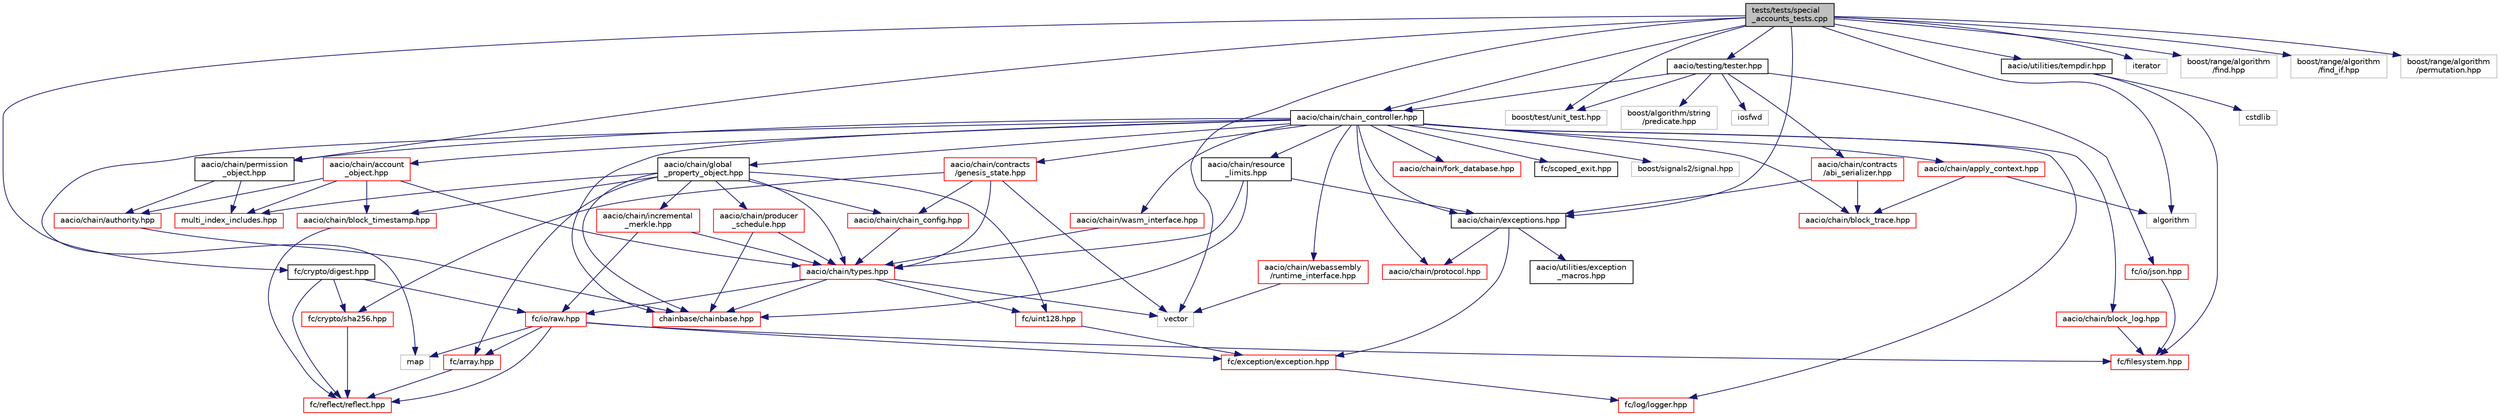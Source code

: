 digraph "tests/tests/special_accounts_tests.cpp"
{
  edge [fontname="Helvetica",fontsize="10",labelfontname="Helvetica",labelfontsize="10"];
  node [fontname="Helvetica",fontsize="10",shape=record];
  Node0 [label="tests/tests/special\l_accounts_tests.cpp",height=0.2,width=0.4,color="black", fillcolor="grey75", style="filled", fontcolor="black"];
  Node0 -> Node1 [color="midnightblue",fontsize="10",style="solid"];
  Node1 [label="algorithm",height=0.2,width=0.4,color="grey75", fillcolor="white", style="filled"];
  Node0 -> Node2 [color="midnightblue",fontsize="10",style="solid"];
  Node2 [label="vector",height=0.2,width=0.4,color="grey75", fillcolor="white", style="filled"];
  Node0 -> Node3 [color="midnightblue",fontsize="10",style="solid"];
  Node3 [label="iterator",height=0.2,width=0.4,color="grey75", fillcolor="white", style="filled"];
  Node0 -> Node4 [color="midnightblue",fontsize="10",style="solid"];
  Node4 [label="boost/test/unit_test.hpp",height=0.2,width=0.4,color="grey75", fillcolor="white", style="filled"];
  Node0 -> Node5 [color="midnightblue",fontsize="10",style="solid"];
  Node5 [label="aacio/chain/chain_controller.hpp",height=0.2,width=0.4,color="black", fillcolor="white", style="filled",URL="$chain__controller_8hpp.html"];
  Node5 -> Node6 [color="midnightblue",fontsize="10",style="solid"];
  Node6 [label="aacio/chain/global\l_property_object.hpp",height=0.2,width=0.4,color="black", fillcolor="white", style="filled",URL="$global__property__object_8hpp.html"];
  Node6 -> Node7 [color="midnightblue",fontsize="10",style="solid"];
  Node7 [label="fc/uint128.hpp",height=0.2,width=0.4,color="red", fillcolor="white", style="filled",URL="$uint128_8hpp_source.html"];
  Node7 -> Node11 [color="midnightblue",fontsize="10",style="solid"];
  Node11 [label="fc/exception/exception.hpp",height=0.2,width=0.4,color="red", fillcolor="white", style="filled",URL="$exception_8hpp.html",tooltip="Defines exception&#39;s used by fc. "];
  Node11 -> Node12 [color="midnightblue",fontsize="10",style="solid"];
  Node12 [label="fc/log/logger.hpp",height=0.2,width=0.4,color="red", fillcolor="white", style="filled",URL="$logger_8hpp_source.html"];
  Node6 -> Node57 [color="midnightblue",fontsize="10",style="solid"];
  Node57 [label="fc/array.hpp",height=0.2,width=0.4,color="red", fillcolor="white", style="filled",URL="$array_8hpp_source.html"];
  Node57 -> Node22 [color="midnightblue",fontsize="10",style="solid"];
  Node22 [label="fc/reflect/reflect.hpp",height=0.2,width=0.4,color="red", fillcolor="white", style="filled",URL="$libraries_2fc_2include_2fc_2reflect_2reflect_8hpp_source.html"];
  Node6 -> Node59 [color="midnightblue",fontsize="10",style="solid"];
  Node59 [label="aacio/chain/types.hpp",height=0.2,width=0.4,color="red", fillcolor="white", style="filled",URL="$libraries_2chain_2include_2aacio_2chain_2types_8hpp.html"];
  Node59 -> Node62 [color="midnightblue",fontsize="10",style="solid"];
  Node62 [label="chainbase/chainbase.hpp",height=0.2,width=0.4,color="red", fillcolor="white", style="filled",URL="$chainbase_8hpp_source.html"];
  Node59 -> Node92 [color="midnightblue",fontsize="10",style="solid"];
  Node92 [label="fc/io/raw.hpp",height=0.2,width=0.4,color="red", fillcolor="white", style="filled",URL="$raw_8hpp_source.html"];
  Node92 -> Node22 [color="midnightblue",fontsize="10",style="solid"];
  Node92 -> Node57 [color="midnightblue",fontsize="10",style="solid"];
  Node92 -> Node95 [color="midnightblue",fontsize="10",style="solid"];
  Node95 [label="fc/filesystem.hpp",height=0.2,width=0.4,color="red", fillcolor="white", style="filled",URL="$filesystem_8hpp_source.html"];
  Node92 -> Node11 [color="midnightblue",fontsize="10",style="solid"];
  Node92 -> Node32 [color="midnightblue",fontsize="10",style="solid"];
  Node32 [label="map",height=0.2,width=0.4,color="grey75", fillcolor="white", style="filled"];
  Node59 -> Node7 [color="midnightblue",fontsize="10",style="solid"];
  Node59 -> Node2 [color="midnightblue",fontsize="10",style="solid"];
  Node6 -> Node124 [color="midnightblue",fontsize="10",style="solid"];
  Node124 [label="aacio/chain/block_timestamp.hpp",height=0.2,width=0.4,color="red", fillcolor="white", style="filled",URL="$block__timestamp_8hpp_source.html"];
  Node124 -> Node22 [color="midnightblue",fontsize="10",style="solid"];
  Node6 -> Node146 [color="midnightblue",fontsize="10",style="solid"];
  Node146 [label="aacio/chain/chain_config.hpp",height=0.2,width=0.4,color="red", fillcolor="white", style="filled",URL="$chain__config_8hpp.html"];
  Node146 -> Node59 [color="midnightblue",fontsize="10",style="solid"];
  Node6 -> Node147 [color="midnightblue",fontsize="10",style="solid"];
  Node147 [label="aacio/chain/producer\l_schedule.hpp",height=0.2,width=0.4,color="red", fillcolor="white", style="filled",URL="$libraries_2chain_2include_2aacio_2chain_2producer__schedule_8hpp_source.html"];
  Node147 -> Node59 [color="midnightblue",fontsize="10",style="solid"];
  Node147 -> Node62 [color="midnightblue",fontsize="10",style="solid"];
  Node6 -> Node148 [color="midnightblue",fontsize="10",style="solid"];
  Node148 [label="aacio/chain/incremental\l_merkle.hpp",height=0.2,width=0.4,color="red", fillcolor="white", style="filled",URL="$incremental__merkle_8hpp_source.html"];
  Node148 -> Node59 [color="midnightblue",fontsize="10",style="solid"];
  Node148 -> Node92 [color="midnightblue",fontsize="10",style="solid"];
  Node6 -> Node62 [color="midnightblue",fontsize="10",style="solid"];
  Node6 -> Node150 [color="midnightblue",fontsize="10",style="solid"];
  Node150 [label="multi_index_includes.hpp",height=0.2,width=0.4,color="red", fillcolor="white", style="filled",URL="$multi__index__includes_8hpp.html"];
  Node5 -> Node155 [color="midnightblue",fontsize="10",style="solid"];
  Node155 [label="aacio/chain/account\l_object.hpp",height=0.2,width=0.4,color="red", fillcolor="white", style="filled",URL="$account__object_8hpp.html"];
  Node155 -> Node59 [color="midnightblue",fontsize="10",style="solid"];
  Node155 -> Node156 [color="midnightblue",fontsize="10",style="solid"];
  Node156 [label="aacio/chain/authority.hpp",height=0.2,width=0.4,color="red", fillcolor="white", style="filled",URL="$authority_8hpp.html"];
  Node156 -> Node62 [color="midnightblue",fontsize="10",style="solid"];
  Node155 -> Node124 [color="midnightblue",fontsize="10",style="solid"];
  Node155 -> Node150 [color="midnightblue",fontsize="10",style="solid"];
  Node5 -> Node161 [color="midnightblue",fontsize="10",style="solid"];
  Node161 [label="aacio/chain/permission\l_object.hpp",height=0.2,width=0.4,color="black", fillcolor="white", style="filled",URL="$permission__object_8hpp.html"];
  Node161 -> Node156 [color="midnightblue",fontsize="10",style="solid"];
  Node161 -> Node150 [color="midnightblue",fontsize="10",style="solid"];
  Node5 -> Node162 [color="midnightblue",fontsize="10",style="solid"];
  Node162 [label="aacio/chain/fork_database.hpp",height=0.2,width=0.4,color="red", fillcolor="white", style="filled",URL="$fork__database_8hpp.html"];
  Node5 -> Node165 [color="midnightblue",fontsize="10",style="solid"];
  Node165 [label="aacio/chain/block_log.hpp",height=0.2,width=0.4,color="red", fillcolor="white", style="filled",URL="$block__log_8hpp.html"];
  Node165 -> Node95 [color="midnightblue",fontsize="10",style="solid"];
  Node5 -> Node166 [color="midnightblue",fontsize="10",style="solid"];
  Node166 [label="aacio/chain/block_trace.hpp",height=0.2,width=0.4,color="red", fillcolor="white", style="filled",URL="$block__trace_8hpp.html"];
  Node5 -> Node62 [color="midnightblue",fontsize="10",style="solid"];
  Node5 -> Node168 [color="midnightblue",fontsize="10",style="solid"];
  Node168 [label="fc/scoped_exit.hpp",height=0.2,width=0.4,color="black", fillcolor="white", style="filled",URL="$scoped__exit_8hpp_source.html"];
  Node5 -> Node169 [color="midnightblue",fontsize="10",style="solid"];
  Node169 [label="boost/signals2/signal.hpp",height=0.2,width=0.4,color="grey75", fillcolor="white", style="filled"];
  Node5 -> Node170 [color="midnightblue",fontsize="10",style="solid"];
  Node170 [label="aacio/chain/protocol.hpp",height=0.2,width=0.4,color="red", fillcolor="white", style="filled",URL="$libraries_2chain_2include_2aacio_2chain_2protocol_8hpp.html"];
  Node5 -> Node171 [color="midnightblue",fontsize="10",style="solid"];
  Node171 [label="aacio/chain/apply_context.hpp",height=0.2,width=0.4,color="red", fillcolor="white", style="filled",URL="$apply__context_8hpp.html"];
  Node171 -> Node166 [color="midnightblue",fontsize="10",style="solid"];
  Node171 -> Node1 [color="midnightblue",fontsize="10",style="solid"];
  Node5 -> Node177 [color="midnightblue",fontsize="10",style="solid"];
  Node177 [label="aacio/chain/exceptions.hpp",height=0.2,width=0.4,color="black", fillcolor="white", style="filled",URL="$exceptions_8hpp.html"];
  Node177 -> Node11 [color="midnightblue",fontsize="10",style="solid"];
  Node177 -> Node170 [color="midnightblue",fontsize="10",style="solid"];
  Node177 -> Node178 [color="midnightblue",fontsize="10",style="solid"];
  Node178 [label="aacio/utilities/exception\l_macros.hpp",height=0.2,width=0.4,color="black", fillcolor="white", style="filled",URL="$exception__macros_8hpp.html"];
  Node5 -> Node179 [color="midnightblue",fontsize="10",style="solid"];
  Node179 [label="aacio/chain/contracts\l/genesis_state.hpp",height=0.2,width=0.4,color="red", fillcolor="white", style="filled",URL="$genesis__state_8hpp.html"];
  Node179 -> Node146 [color="midnightblue",fontsize="10",style="solid"];
  Node179 -> Node59 [color="midnightblue",fontsize="10",style="solid"];
  Node179 -> Node116 [color="midnightblue",fontsize="10",style="solid"];
  Node116 [label="fc/crypto/sha256.hpp",height=0.2,width=0.4,color="red", fillcolor="white", style="filled",URL="$sha256_8hpp_source.html"];
  Node116 -> Node22 [color="midnightblue",fontsize="10",style="solid"];
  Node179 -> Node2 [color="midnightblue",fontsize="10",style="solid"];
  Node5 -> Node181 [color="midnightblue",fontsize="10",style="solid"];
  Node181 [label="aacio/chain/resource\l_limits.hpp",height=0.2,width=0.4,color="black", fillcolor="white", style="filled",URL="$resource__limits_8hpp_source.html"];
  Node181 -> Node177 [color="midnightblue",fontsize="10",style="solid"];
  Node181 -> Node59 [color="midnightblue",fontsize="10",style="solid"];
  Node181 -> Node62 [color="midnightblue",fontsize="10",style="solid"];
  Node5 -> Node128 [color="midnightblue",fontsize="10",style="solid"];
  Node128 [label="aacio/chain/wasm_interface.hpp",height=0.2,width=0.4,color="red", fillcolor="white", style="filled",URL="$wasm__interface_8hpp_source.html"];
  Node128 -> Node59 [color="midnightblue",fontsize="10",style="solid"];
  Node5 -> Node182 [color="midnightblue",fontsize="10",style="solid"];
  Node182 [label="aacio/chain/webassembly\l/runtime_interface.hpp",height=0.2,width=0.4,color="red", fillcolor="white", style="filled",URL="$runtime__interface_8hpp_source.html"];
  Node182 -> Node2 [color="midnightblue",fontsize="10",style="solid"];
  Node5 -> Node12 [color="midnightblue",fontsize="10",style="solid"];
  Node5 -> Node32 [color="midnightblue",fontsize="10",style="solid"];
  Node0 -> Node177 [color="midnightblue",fontsize="10",style="solid"];
  Node0 -> Node161 [color="midnightblue",fontsize="10",style="solid"];
  Node0 -> Node183 [color="midnightblue",fontsize="10",style="solid"];
  Node183 [label="aacio/testing/tester.hpp",height=0.2,width=0.4,color="black", fillcolor="white", style="filled",URL="$tester_8hpp_source.html"];
  Node183 -> Node5 [color="midnightblue",fontsize="10",style="solid"];
  Node183 -> Node184 [color="midnightblue",fontsize="10",style="solid"];
  Node184 [label="aacio/chain/contracts\l/abi_serializer.hpp",height=0.2,width=0.4,color="red", fillcolor="white", style="filled",URL="$abi__serializer_8hpp.html"];
  Node184 -> Node166 [color="midnightblue",fontsize="10",style="solid"];
  Node184 -> Node177 [color="midnightblue",fontsize="10",style="solid"];
  Node183 -> Node185 [color="midnightblue",fontsize="10",style="solid"];
  Node185 [label="fc/io/json.hpp",height=0.2,width=0.4,color="red", fillcolor="white", style="filled",URL="$json_8hpp_source.html"];
  Node185 -> Node95 [color="midnightblue",fontsize="10",style="solid"];
  Node183 -> Node186 [color="midnightblue",fontsize="10",style="solid"];
  Node186 [label="boost/algorithm/string\l/predicate.hpp",height=0.2,width=0.4,color="grey75", fillcolor="white", style="filled"];
  Node183 -> Node4 [color="midnightblue",fontsize="10",style="solid"];
  Node183 -> Node61 [color="midnightblue",fontsize="10",style="solid"];
  Node61 [label="iosfwd",height=0.2,width=0.4,color="grey75", fillcolor="white", style="filled"];
  Node0 -> Node187 [color="midnightblue",fontsize="10",style="solid"];
  Node187 [label="aacio/utilities/tempdir.hpp",height=0.2,width=0.4,color="black", fillcolor="white", style="filled",URL="$tempdir_8hpp.html"];
  Node187 -> Node142 [color="midnightblue",fontsize="10",style="solid"];
  Node142 [label="cstdlib",height=0.2,width=0.4,color="grey75", fillcolor="white", style="filled"];
  Node187 -> Node95 [color="midnightblue",fontsize="10",style="solid"];
  Node0 -> Node188 [color="midnightblue",fontsize="10",style="solid"];
  Node188 [label="fc/crypto/digest.hpp",height=0.2,width=0.4,color="black", fillcolor="white", style="filled",URL="$digest_8hpp_source.html"];
  Node188 -> Node92 [color="midnightblue",fontsize="10",style="solid"];
  Node188 -> Node22 [color="midnightblue",fontsize="10",style="solid"];
  Node188 -> Node116 [color="midnightblue",fontsize="10",style="solid"];
  Node0 -> Node189 [color="midnightblue",fontsize="10",style="solid"];
  Node189 [label="boost/range/algorithm\l/find.hpp",height=0.2,width=0.4,color="grey75", fillcolor="white", style="filled"];
  Node0 -> Node190 [color="midnightblue",fontsize="10",style="solid"];
  Node190 [label="boost/range/algorithm\l/find_if.hpp",height=0.2,width=0.4,color="grey75", fillcolor="white", style="filled"];
  Node0 -> Node191 [color="midnightblue",fontsize="10",style="solid"];
  Node191 [label="boost/range/algorithm\l/permutation.hpp",height=0.2,width=0.4,color="grey75", fillcolor="white", style="filled"];
}
